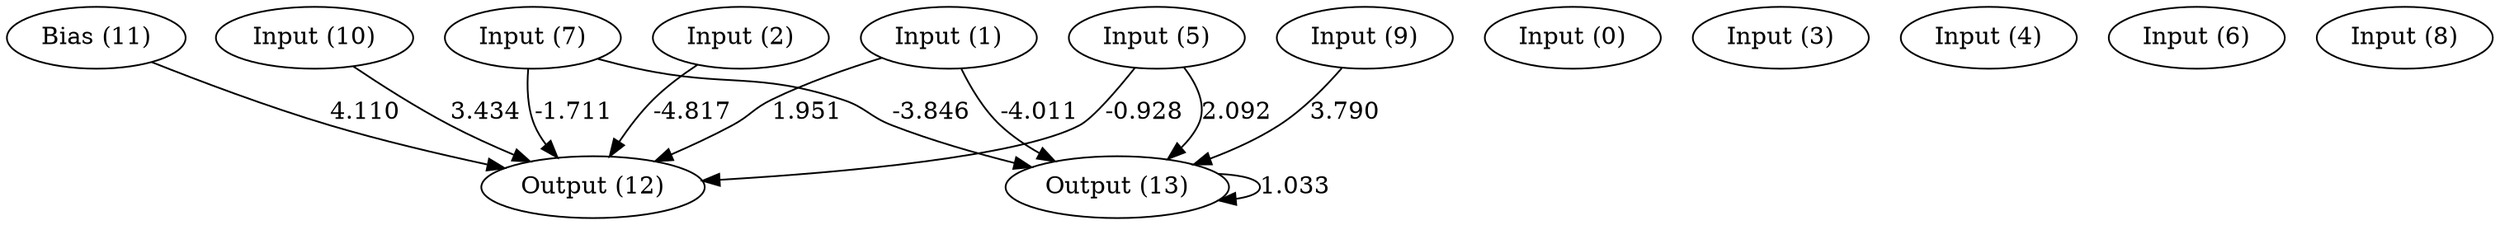 digraph G {
  11 [ label="Bias (11)" ];
  0 [ label="Input (0)" ];
  1 [ label="Input (1)" ];
  2 [ label="Input (2)" ];
  3 [ label="Input (3)" ];
  4 [ label="Input (4)" ];
  5 [ label="Input (5)" ];
  6 [ label="Input (6)" ];
  7 [ label="Input (7)" ];
  8 [ label="Input (8)" ];
  9 [ label="Input (9)" ];
  10 [ label="Input (10)" ];
  12 [ label="Output (12)" ];
  13 [ label="Output (13)" ];
  { rank=same 11 0 1 2 3 4 5 6 7 8 9 10 }
  { rank=same 12 13 }
  11 -> 12 [ label="4.110" ];
  1 -> 12 [ label="1.951" ];
  1 -> 13 [ label="-4.011" ];
  2 -> 12 [ label="-4.817" ];
  5 -> 12 [ label="-0.928" ];
  5 -> 13 [ label="2.092" ];
  7 -> 12 [ label="-1.711" ];
  7 -> 13 [ label="-3.846" ];
  9 -> 13 [ label="3.790" ];
  10 -> 12 [ label="3.434" ];
  13 -> 13 [ label="1.033" ];
}
